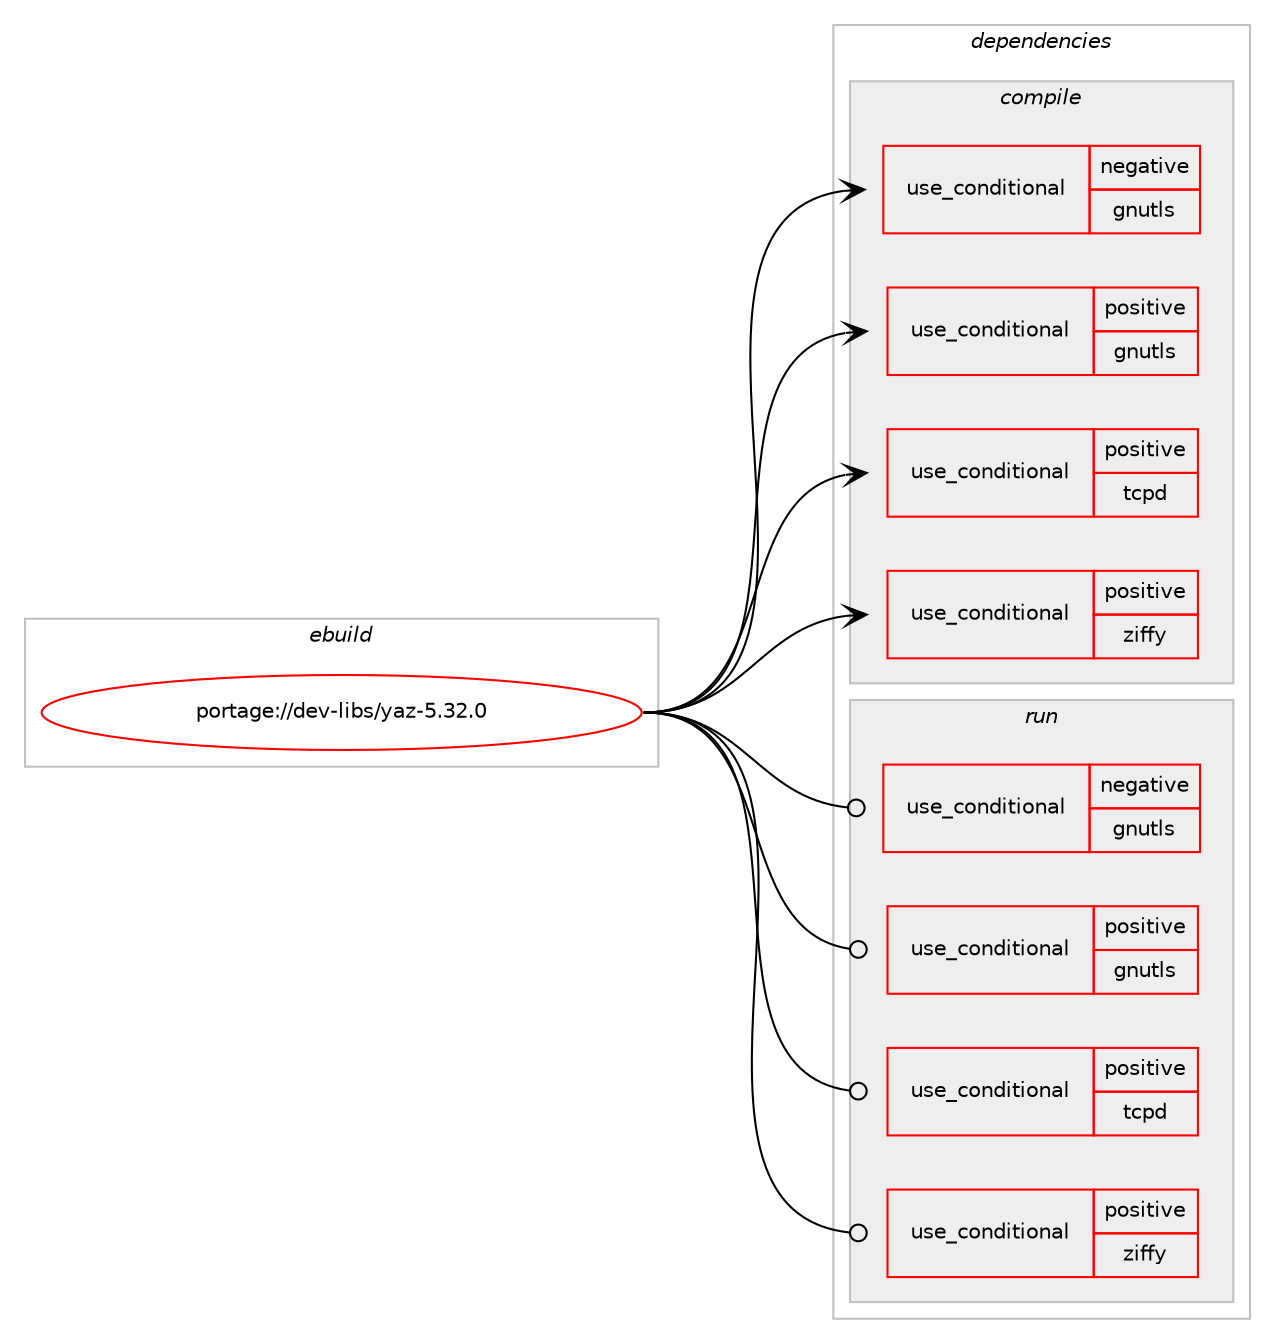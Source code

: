 digraph prolog {

# *************
# Graph options
# *************

newrank=true;
concentrate=true;
compound=true;
graph [rankdir=LR,fontname=Helvetica,fontsize=10,ranksep=1.5];#, ranksep=2.5, nodesep=0.2];
edge  [arrowhead=vee];
node  [fontname=Helvetica,fontsize=10];

# **********
# The ebuild
# **********

subgraph cluster_leftcol {
color=gray;
rank=same;
label=<<i>ebuild</i>>;
id [label="portage://dev-libs/yaz-5.32.0", color=red, width=4, href="../dev-libs/yaz-5.32.0.svg"];
}

# ****************
# The dependencies
# ****************

subgraph cluster_midcol {
color=gray;
label=<<i>dependencies</i>>;
subgraph cluster_compile {
fillcolor="#eeeeee";
style=filled;
label=<<i>compile</i>>;
subgraph cond28001 {
dependency58626 [label=<<TABLE BORDER="0" CELLBORDER="1" CELLSPACING="0" CELLPADDING="4"><TR><TD ROWSPAN="3" CELLPADDING="10">use_conditional</TD></TR><TR><TD>negative</TD></TR><TR><TD>gnutls</TD></TR></TABLE>>, shape=none, color=red];
# *** BEGIN UNKNOWN DEPENDENCY TYPE (TODO) ***
# dependency58626 -> package_dependency(portage://dev-libs/yaz-5.32.0,install,no,dev-libs,openssl,none,[,,],[slot(0),equal],[])
# *** END UNKNOWN DEPENDENCY TYPE (TODO) ***

}
id:e -> dependency58626:w [weight=20,style="solid",arrowhead="vee"];
subgraph cond28002 {
dependency58627 [label=<<TABLE BORDER="0" CELLBORDER="1" CELLSPACING="0" CELLPADDING="4"><TR><TD ROWSPAN="3" CELLPADDING="10">use_conditional</TD></TR><TR><TD>positive</TD></TR><TR><TD>gnutls</TD></TR></TABLE>>, shape=none, color=red];
# *** BEGIN UNKNOWN DEPENDENCY TYPE (TODO) ***
# dependency58627 -> package_dependency(portage://dev-libs/yaz-5.32.0,install,no,net-libs,gnutls,none,[,,],any_same_slot,[])
# *** END UNKNOWN DEPENDENCY TYPE (TODO) ***

}
id:e -> dependency58627:w [weight=20,style="solid",arrowhead="vee"];
subgraph cond28003 {
dependency58628 [label=<<TABLE BORDER="0" CELLBORDER="1" CELLSPACING="0" CELLPADDING="4"><TR><TD ROWSPAN="3" CELLPADDING="10">use_conditional</TD></TR><TR><TD>positive</TD></TR><TR><TD>tcpd</TD></TR></TABLE>>, shape=none, color=red];
# *** BEGIN UNKNOWN DEPENDENCY TYPE (TODO) ***
# dependency58628 -> package_dependency(portage://dev-libs/yaz-5.32.0,install,no,sys-apps,tcp-wrappers,none,[,,],[],[])
# *** END UNKNOWN DEPENDENCY TYPE (TODO) ***

}
id:e -> dependency58628:w [weight=20,style="solid",arrowhead="vee"];
subgraph cond28004 {
dependency58629 [label=<<TABLE BORDER="0" CELLBORDER="1" CELLSPACING="0" CELLPADDING="4"><TR><TD ROWSPAN="3" CELLPADDING="10">use_conditional</TD></TR><TR><TD>positive</TD></TR><TR><TD>ziffy</TD></TR></TABLE>>, shape=none, color=red];
# *** BEGIN UNKNOWN DEPENDENCY TYPE (TODO) ***
# dependency58629 -> package_dependency(portage://dev-libs/yaz-5.32.0,install,no,net-libs,libpcap,none,[,,],[],[])
# *** END UNKNOWN DEPENDENCY TYPE (TODO) ***

}
id:e -> dependency58629:w [weight=20,style="solid",arrowhead="vee"];
# *** BEGIN UNKNOWN DEPENDENCY TYPE (TODO) ***
# id -> package_dependency(portage://dev-libs/yaz-5.32.0,install,no,dev-libs,icu,none,[,,],any_same_slot,[])
# *** END UNKNOWN DEPENDENCY TYPE (TODO) ***

# *** BEGIN UNKNOWN DEPENDENCY TYPE (TODO) ***
# id -> package_dependency(portage://dev-libs/yaz-5.32.0,install,no,dev-libs,libxml2,none,[,,],[],[])
# *** END UNKNOWN DEPENDENCY TYPE (TODO) ***

# *** BEGIN UNKNOWN DEPENDENCY TYPE (TODO) ***
# id -> package_dependency(portage://dev-libs/yaz-5.32.0,install,no,dev-libs,libxslt,none,[,,],[],[])
# *** END UNKNOWN DEPENDENCY TYPE (TODO) ***

# *** BEGIN UNKNOWN DEPENDENCY TYPE (TODO) ***
# id -> package_dependency(portage://dev-libs/yaz-5.32.0,install,no,sys-libs,ncurses,none,[,,],any_same_slot,[])
# *** END UNKNOWN DEPENDENCY TYPE (TODO) ***

# *** BEGIN UNKNOWN DEPENDENCY TYPE (TODO) ***
# id -> package_dependency(portage://dev-libs/yaz-5.32.0,install,no,sys-libs,readline,none,[,,],any_same_slot,[])
# *** END UNKNOWN DEPENDENCY TYPE (TODO) ***

# *** BEGIN UNKNOWN DEPENDENCY TYPE (TODO) ***
# id -> package_dependency(portage://dev-libs/yaz-5.32.0,install,no,virtual,libintl,none,[,,],[],[])
# *** END UNKNOWN DEPENDENCY TYPE (TODO) ***

}
subgraph cluster_compileandrun {
fillcolor="#eeeeee";
style=filled;
label=<<i>compile and run</i>>;
}
subgraph cluster_run {
fillcolor="#eeeeee";
style=filled;
label=<<i>run</i>>;
subgraph cond28005 {
dependency58630 [label=<<TABLE BORDER="0" CELLBORDER="1" CELLSPACING="0" CELLPADDING="4"><TR><TD ROWSPAN="3" CELLPADDING="10">use_conditional</TD></TR><TR><TD>negative</TD></TR><TR><TD>gnutls</TD></TR></TABLE>>, shape=none, color=red];
# *** BEGIN UNKNOWN DEPENDENCY TYPE (TODO) ***
# dependency58630 -> package_dependency(portage://dev-libs/yaz-5.32.0,run,no,dev-libs,openssl,none,[,,],[slot(0),equal],[])
# *** END UNKNOWN DEPENDENCY TYPE (TODO) ***

}
id:e -> dependency58630:w [weight=20,style="solid",arrowhead="odot"];
subgraph cond28006 {
dependency58631 [label=<<TABLE BORDER="0" CELLBORDER="1" CELLSPACING="0" CELLPADDING="4"><TR><TD ROWSPAN="3" CELLPADDING="10">use_conditional</TD></TR><TR><TD>positive</TD></TR><TR><TD>gnutls</TD></TR></TABLE>>, shape=none, color=red];
# *** BEGIN UNKNOWN DEPENDENCY TYPE (TODO) ***
# dependency58631 -> package_dependency(portage://dev-libs/yaz-5.32.0,run,no,net-libs,gnutls,none,[,,],any_same_slot,[])
# *** END UNKNOWN DEPENDENCY TYPE (TODO) ***

}
id:e -> dependency58631:w [weight=20,style="solid",arrowhead="odot"];
subgraph cond28007 {
dependency58632 [label=<<TABLE BORDER="0" CELLBORDER="1" CELLSPACING="0" CELLPADDING="4"><TR><TD ROWSPAN="3" CELLPADDING="10">use_conditional</TD></TR><TR><TD>positive</TD></TR><TR><TD>tcpd</TD></TR></TABLE>>, shape=none, color=red];
# *** BEGIN UNKNOWN DEPENDENCY TYPE (TODO) ***
# dependency58632 -> package_dependency(portage://dev-libs/yaz-5.32.0,run,no,sys-apps,tcp-wrappers,none,[,,],[],[])
# *** END UNKNOWN DEPENDENCY TYPE (TODO) ***

}
id:e -> dependency58632:w [weight=20,style="solid",arrowhead="odot"];
subgraph cond28008 {
dependency58633 [label=<<TABLE BORDER="0" CELLBORDER="1" CELLSPACING="0" CELLPADDING="4"><TR><TD ROWSPAN="3" CELLPADDING="10">use_conditional</TD></TR><TR><TD>positive</TD></TR><TR><TD>ziffy</TD></TR></TABLE>>, shape=none, color=red];
# *** BEGIN UNKNOWN DEPENDENCY TYPE (TODO) ***
# dependency58633 -> package_dependency(portage://dev-libs/yaz-5.32.0,run,no,net-libs,libpcap,none,[,,],[],[])
# *** END UNKNOWN DEPENDENCY TYPE (TODO) ***

}
id:e -> dependency58633:w [weight=20,style="solid",arrowhead="odot"];
# *** BEGIN UNKNOWN DEPENDENCY TYPE (TODO) ***
# id -> package_dependency(portage://dev-libs/yaz-5.32.0,run,no,dev-libs,icu,none,[,,],any_same_slot,[])
# *** END UNKNOWN DEPENDENCY TYPE (TODO) ***

# *** BEGIN UNKNOWN DEPENDENCY TYPE (TODO) ***
# id -> package_dependency(portage://dev-libs/yaz-5.32.0,run,no,dev-libs,libxml2,none,[,,],[],[])
# *** END UNKNOWN DEPENDENCY TYPE (TODO) ***

# *** BEGIN UNKNOWN DEPENDENCY TYPE (TODO) ***
# id -> package_dependency(portage://dev-libs/yaz-5.32.0,run,no,dev-libs,libxslt,none,[,,],[],[])
# *** END UNKNOWN DEPENDENCY TYPE (TODO) ***

# *** BEGIN UNKNOWN DEPENDENCY TYPE (TODO) ***
# id -> package_dependency(portage://dev-libs/yaz-5.32.0,run,no,sys-libs,ncurses,none,[,,],any_same_slot,[])
# *** END UNKNOWN DEPENDENCY TYPE (TODO) ***

# *** BEGIN UNKNOWN DEPENDENCY TYPE (TODO) ***
# id -> package_dependency(portage://dev-libs/yaz-5.32.0,run,no,sys-libs,readline,none,[,,],any_same_slot,[])
# *** END UNKNOWN DEPENDENCY TYPE (TODO) ***

# *** BEGIN UNKNOWN DEPENDENCY TYPE (TODO) ***
# id -> package_dependency(portage://dev-libs/yaz-5.32.0,run,no,virtual,libintl,none,[,,],[],[])
# *** END UNKNOWN DEPENDENCY TYPE (TODO) ***

}
}

# **************
# The candidates
# **************

subgraph cluster_choices {
rank=same;
color=gray;
label=<<i>candidates</i>>;

}

}
